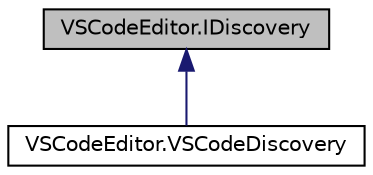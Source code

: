 digraph "VSCodeEditor.IDiscovery"
{
 // LATEX_PDF_SIZE
  edge [fontname="Helvetica",fontsize="10",labelfontname="Helvetica",labelfontsize="10"];
  node [fontname="Helvetica",fontsize="10",shape=record];
  Node1 [label="VSCodeEditor.IDiscovery",height=0.2,width=0.4,color="black", fillcolor="grey75", style="filled", fontcolor="black",tooltip=" "];
  Node1 -> Node2 [dir="back",color="midnightblue",fontsize="10",style="solid",fontname="Helvetica"];
  Node2 [label="VSCodeEditor.VSCodeDiscovery",height=0.2,width=0.4,color="black", fillcolor="white", style="filled",URL="$class_v_s_code_editor_1_1_v_s_code_discovery.html",tooltip=" "];
}
